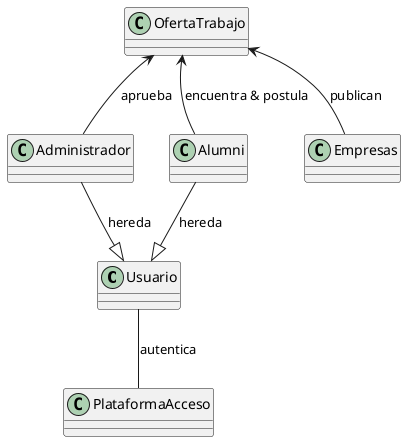 @startuml

class Usuario {
}

class Administrador {
}

class Alumni {
}

class Empresas {
}

class OfertaTrabajo {
}

class PlataformaAcceso {
}

OfertaTrabajo <-- Alumni : encuentra & postula
OfertaTrabajo <-- Administrador : aprueba
OfertaTrabajo <-- Empresas : publican
Administrador --|> Usuario : hereda
Alumni --|> Usuario  : hereda
Usuario -- PlataformaAcceso: autentica

@enduml
